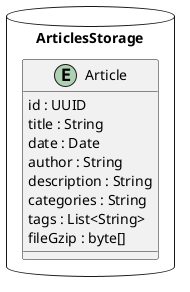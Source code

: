 @startuml


database ArticlesStorage{
	entity Article{
		id : UUID
		title : String
		date : Date
		author : String
		description : String
		categories : String
		tags : List<String>
		fileGzip : byte[]
	}
}

@enduml